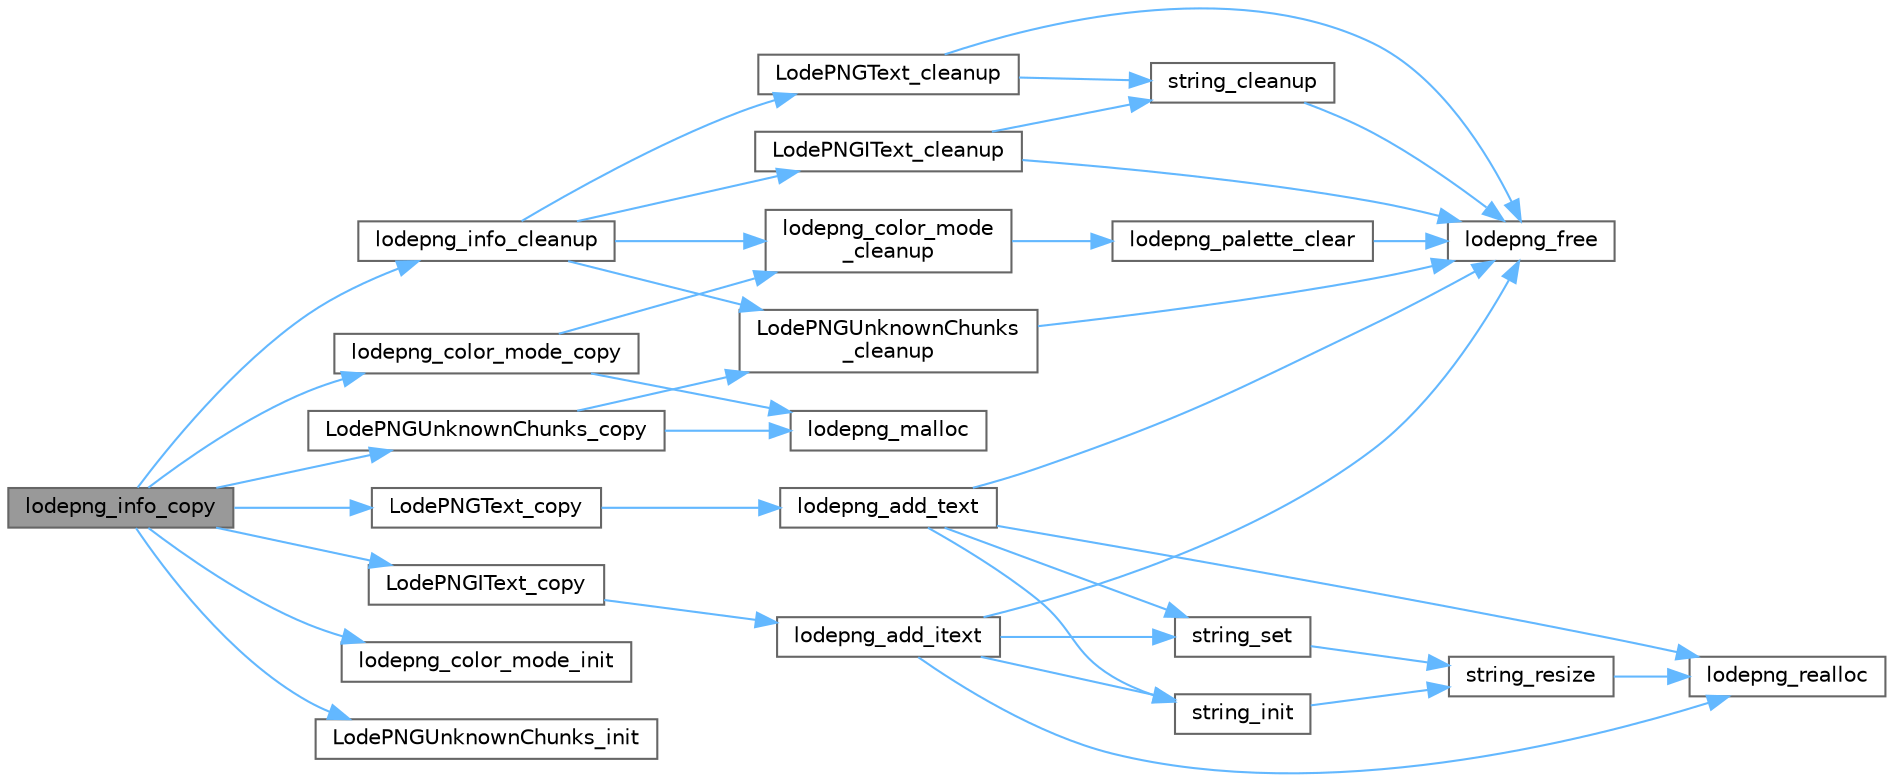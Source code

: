 digraph "lodepng_info_copy"
{
 // LATEX_PDF_SIZE
  bgcolor="transparent";
  edge [fontname=Helvetica,fontsize=10,labelfontname=Helvetica,labelfontsize=10];
  node [fontname=Helvetica,fontsize=10,shape=box,height=0.2,width=0.4];
  rankdir="LR";
  Node1 [id="Node000001",label="lodepng_info_copy",height=0.2,width=0.4,color="gray40", fillcolor="grey60", style="filled", fontcolor="black",tooltip=" "];
  Node1 -> Node2 [id="edge37_Node000001_Node000002",color="steelblue1",style="solid",tooltip=" "];
  Node2 [id="Node000002",label="lodepng_color_mode_copy",height=0.2,width=0.4,color="grey40", fillcolor="white", style="filled",URL="$lodepng_8cpp.html#a7801819a161b96f65259680126e270f1",tooltip=" "];
  Node2 -> Node3 [id="edge38_Node000002_Node000003",color="steelblue1",style="solid",tooltip=" "];
  Node3 [id="Node000003",label="lodepng_color_mode\l_cleanup",height=0.2,width=0.4,color="grey40", fillcolor="white", style="filled",URL="$lodepng_8cpp.html#ab1c7709a984d5842ab314cf5d2dc2dcc",tooltip=" "];
  Node3 -> Node4 [id="edge39_Node000003_Node000004",color="steelblue1",style="solid",tooltip=" "];
  Node4 [id="Node000004",label="lodepng_palette_clear",height=0.2,width=0.4,color="grey40", fillcolor="white", style="filled",URL="$lodepng_8cpp.html#a2aa729ce82079627789a0f8961c82f5e",tooltip=" "];
  Node4 -> Node5 [id="edge40_Node000004_Node000005",color="steelblue1",style="solid",tooltip=" "];
  Node5 [id="Node000005",label="lodepng_free",height=0.2,width=0.4,color="grey40", fillcolor="white", style="filled",URL="$lodepng_8cpp.html#a5cabd4078527ba33b78791fac7e8b15c",tooltip=" "];
  Node2 -> Node6 [id="edge41_Node000002_Node000006",color="steelblue1",style="solid",tooltip=" "];
  Node6 [id="Node000006",label="lodepng_malloc",height=0.2,width=0.4,color="grey40", fillcolor="white", style="filled",URL="$lodepng_8cpp.html#a15c8edd4f42cb9696d8f837113af9d30",tooltip=" "];
  Node1 -> Node7 [id="edge42_Node000001_Node000007",color="steelblue1",style="solid",tooltip=" "];
  Node7 [id="Node000007",label="lodepng_color_mode_init",height=0.2,width=0.4,color="grey40", fillcolor="white", style="filled",URL="$lodepng_8cpp.html#a66345d4cdab130c6cbd3166d7a0a5257",tooltip=" "];
  Node1 -> Node8 [id="edge43_Node000001_Node000008",color="steelblue1",style="solid",tooltip=" "];
  Node8 [id="Node000008",label="lodepng_info_cleanup",height=0.2,width=0.4,color="grey40", fillcolor="white", style="filled",URL="$lodepng_8cpp.html#ad4b9dc33569e24062e077f5a69ead178",tooltip=" "];
  Node8 -> Node3 [id="edge44_Node000008_Node000003",color="steelblue1",style="solid",tooltip=" "];
  Node8 -> Node9 [id="edge45_Node000008_Node000009",color="steelblue1",style="solid",tooltip=" "];
  Node9 [id="Node000009",label="LodePNGIText_cleanup",height=0.2,width=0.4,color="grey40", fillcolor="white", style="filled",URL="$lodepng_8cpp.html#ae0c18287a11fa2fae4bcfb036461807a",tooltip=" "];
  Node9 -> Node5 [id="edge46_Node000009_Node000005",color="steelblue1",style="solid",tooltip=" "];
  Node9 -> Node10 [id="edge47_Node000009_Node000010",color="steelblue1",style="solid",tooltip=" "];
  Node10 [id="Node000010",label="string_cleanup",height=0.2,width=0.4,color="grey40", fillcolor="white", style="filled",URL="$lodepng_8cpp.html#a9886d70ad5032ac8f25f5c1c7de03b58",tooltip=" "];
  Node10 -> Node5 [id="edge48_Node000010_Node000005",color="steelblue1",style="solid",tooltip=" "];
  Node8 -> Node11 [id="edge49_Node000008_Node000011",color="steelblue1",style="solid",tooltip=" "];
  Node11 [id="Node000011",label="LodePNGText_cleanup",height=0.2,width=0.4,color="grey40", fillcolor="white", style="filled",URL="$lodepng_8cpp.html#ad38d63db1da8c6309032e9744d953327",tooltip=" "];
  Node11 -> Node5 [id="edge50_Node000011_Node000005",color="steelblue1",style="solid",tooltip=" "];
  Node11 -> Node10 [id="edge51_Node000011_Node000010",color="steelblue1",style="solid",tooltip=" "];
  Node8 -> Node12 [id="edge52_Node000008_Node000012",color="steelblue1",style="solid",tooltip=" "];
  Node12 [id="Node000012",label="LodePNGUnknownChunks\l_cleanup",height=0.2,width=0.4,color="grey40", fillcolor="white", style="filled",URL="$lodepng_8cpp.html#af58b2200810536a52e78e16f79ffba97",tooltip=" "];
  Node12 -> Node5 [id="edge53_Node000012_Node000005",color="steelblue1",style="solid",tooltip=" "];
  Node1 -> Node13 [id="edge54_Node000001_Node000013",color="steelblue1",style="solid",tooltip=" "];
  Node13 [id="Node000013",label="LodePNGIText_copy",height=0.2,width=0.4,color="grey40", fillcolor="white", style="filled",URL="$lodepng_8cpp.html#ac7b907dd103f69d071b83820aca55f90",tooltip=" "];
  Node13 -> Node14 [id="edge55_Node000013_Node000014",color="steelblue1",style="solid",tooltip=" "];
  Node14 [id="Node000014",label="lodepng_add_itext",height=0.2,width=0.4,color="grey40", fillcolor="white", style="filled",URL="$lodepng_8cpp.html#aad7cb0e06093d0111bd599a279360f98",tooltip=" "];
  Node14 -> Node5 [id="edge56_Node000014_Node000005",color="steelblue1",style="solid",tooltip=" "];
  Node14 -> Node15 [id="edge57_Node000014_Node000015",color="steelblue1",style="solid",tooltip=" "];
  Node15 [id="Node000015",label="lodepng_realloc",height=0.2,width=0.4,color="grey40", fillcolor="white", style="filled",URL="$lodepng_8cpp.html#ad7375c56c635fedd36932cf21b703162",tooltip=" "];
  Node14 -> Node16 [id="edge58_Node000014_Node000016",color="steelblue1",style="solid",tooltip=" "];
  Node16 [id="Node000016",label="string_init",height=0.2,width=0.4,color="grey40", fillcolor="white", style="filled",URL="$lodepng_8cpp.html#a881d50f3ee56daf1740cca36a0aa263e",tooltip=" "];
  Node16 -> Node17 [id="edge59_Node000016_Node000017",color="steelblue1",style="solid",tooltip=" "];
  Node17 [id="Node000017",label="string_resize",height=0.2,width=0.4,color="grey40", fillcolor="white", style="filled",URL="$lodepng_8cpp.html#aad5cf2301c0696db33d9cc22be775242",tooltip=" "];
  Node17 -> Node15 [id="edge60_Node000017_Node000015",color="steelblue1",style="solid",tooltip=" "];
  Node14 -> Node18 [id="edge61_Node000014_Node000018",color="steelblue1",style="solid",tooltip=" "];
  Node18 [id="Node000018",label="string_set",height=0.2,width=0.4,color="grey40", fillcolor="white", style="filled",URL="$lodepng_8cpp.html#a9f49527841de8cab3f6b8db185d4379f",tooltip=" "];
  Node18 -> Node17 [id="edge62_Node000018_Node000017",color="steelblue1",style="solid",tooltip=" "];
  Node1 -> Node19 [id="edge63_Node000001_Node000019",color="steelblue1",style="solid",tooltip=" "];
  Node19 [id="Node000019",label="LodePNGText_copy",height=0.2,width=0.4,color="grey40", fillcolor="white", style="filled",URL="$lodepng_8cpp.html#ac7e37b231d112cf12cb4d56233dffea0",tooltip=" "];
  Node19 -> Node20 [id="edge64_Node000019_Node000020",color="steelblue1",style="solid",tooltip=" "];
  Node20 [id="Node000020",label="lodepng_add_text",height=0.2,width=0.4,color="grey40", fillcolor="white", style="filled",URL="$lodepng_8cpp.html#a10c9cfd9edf86fc8e21d5f69d81238d0",tooltip=" "];
  Node20 -> Node5 [id="edge65_Node000020_Node000005",color="steelblue1",style="solid",tooltip=" "];
  Node20 -> Node15 [id="edge66_Node000020_Node000015",color="steelblue1",style="solid",tooltip=" "];
  Node20 -> Node16 [id="edge67_Node000020_Node000016",color="steelblue1",style="solid",tooltip=" "];
  Node20 -> Node18 [id="edge68_Node000020_Node000018",color="steelblue1",style="solid",tooltip=" "];
  Node1 -> Node21 [id="edge69_Node000001_Node000021",color="steelblue1",style="solid",tooltip=" "];
  Node21 [id="Node000021",label="LodePNGUnknownChunks_copy",height=0.2,width=0.4,color="grey40", fillcolor="white", style="filled",URL="$lodepng_8cpp.html#a89c6d10b0fc0fb03189f972d2a8f8718",tooltip=" "];
  Node21 -> Node6 [id="edge70_Node000021_Node000006",color="steelblue1",style="solid",tooltip=" "];
  Node21 -> Node12 [id="edge71_Node000021_Node000012",color="steelblue1",style="solid",tooltip=" "];
  Node1 -> Node22 [id="edge72_Node000001_Node000022",color="steelblue1",style="solid",tooltip=" "];
  Node22 [id="Node000022",label="LodePNGUnknownChunks_init",height=0.2,width=0.4,color="grey40", fillcolor="white", style="filled",URL="$lodepng_8cpp.html#a8a9b8e191230b19ebb61a33c3681626a",tooltip=" "];
}
